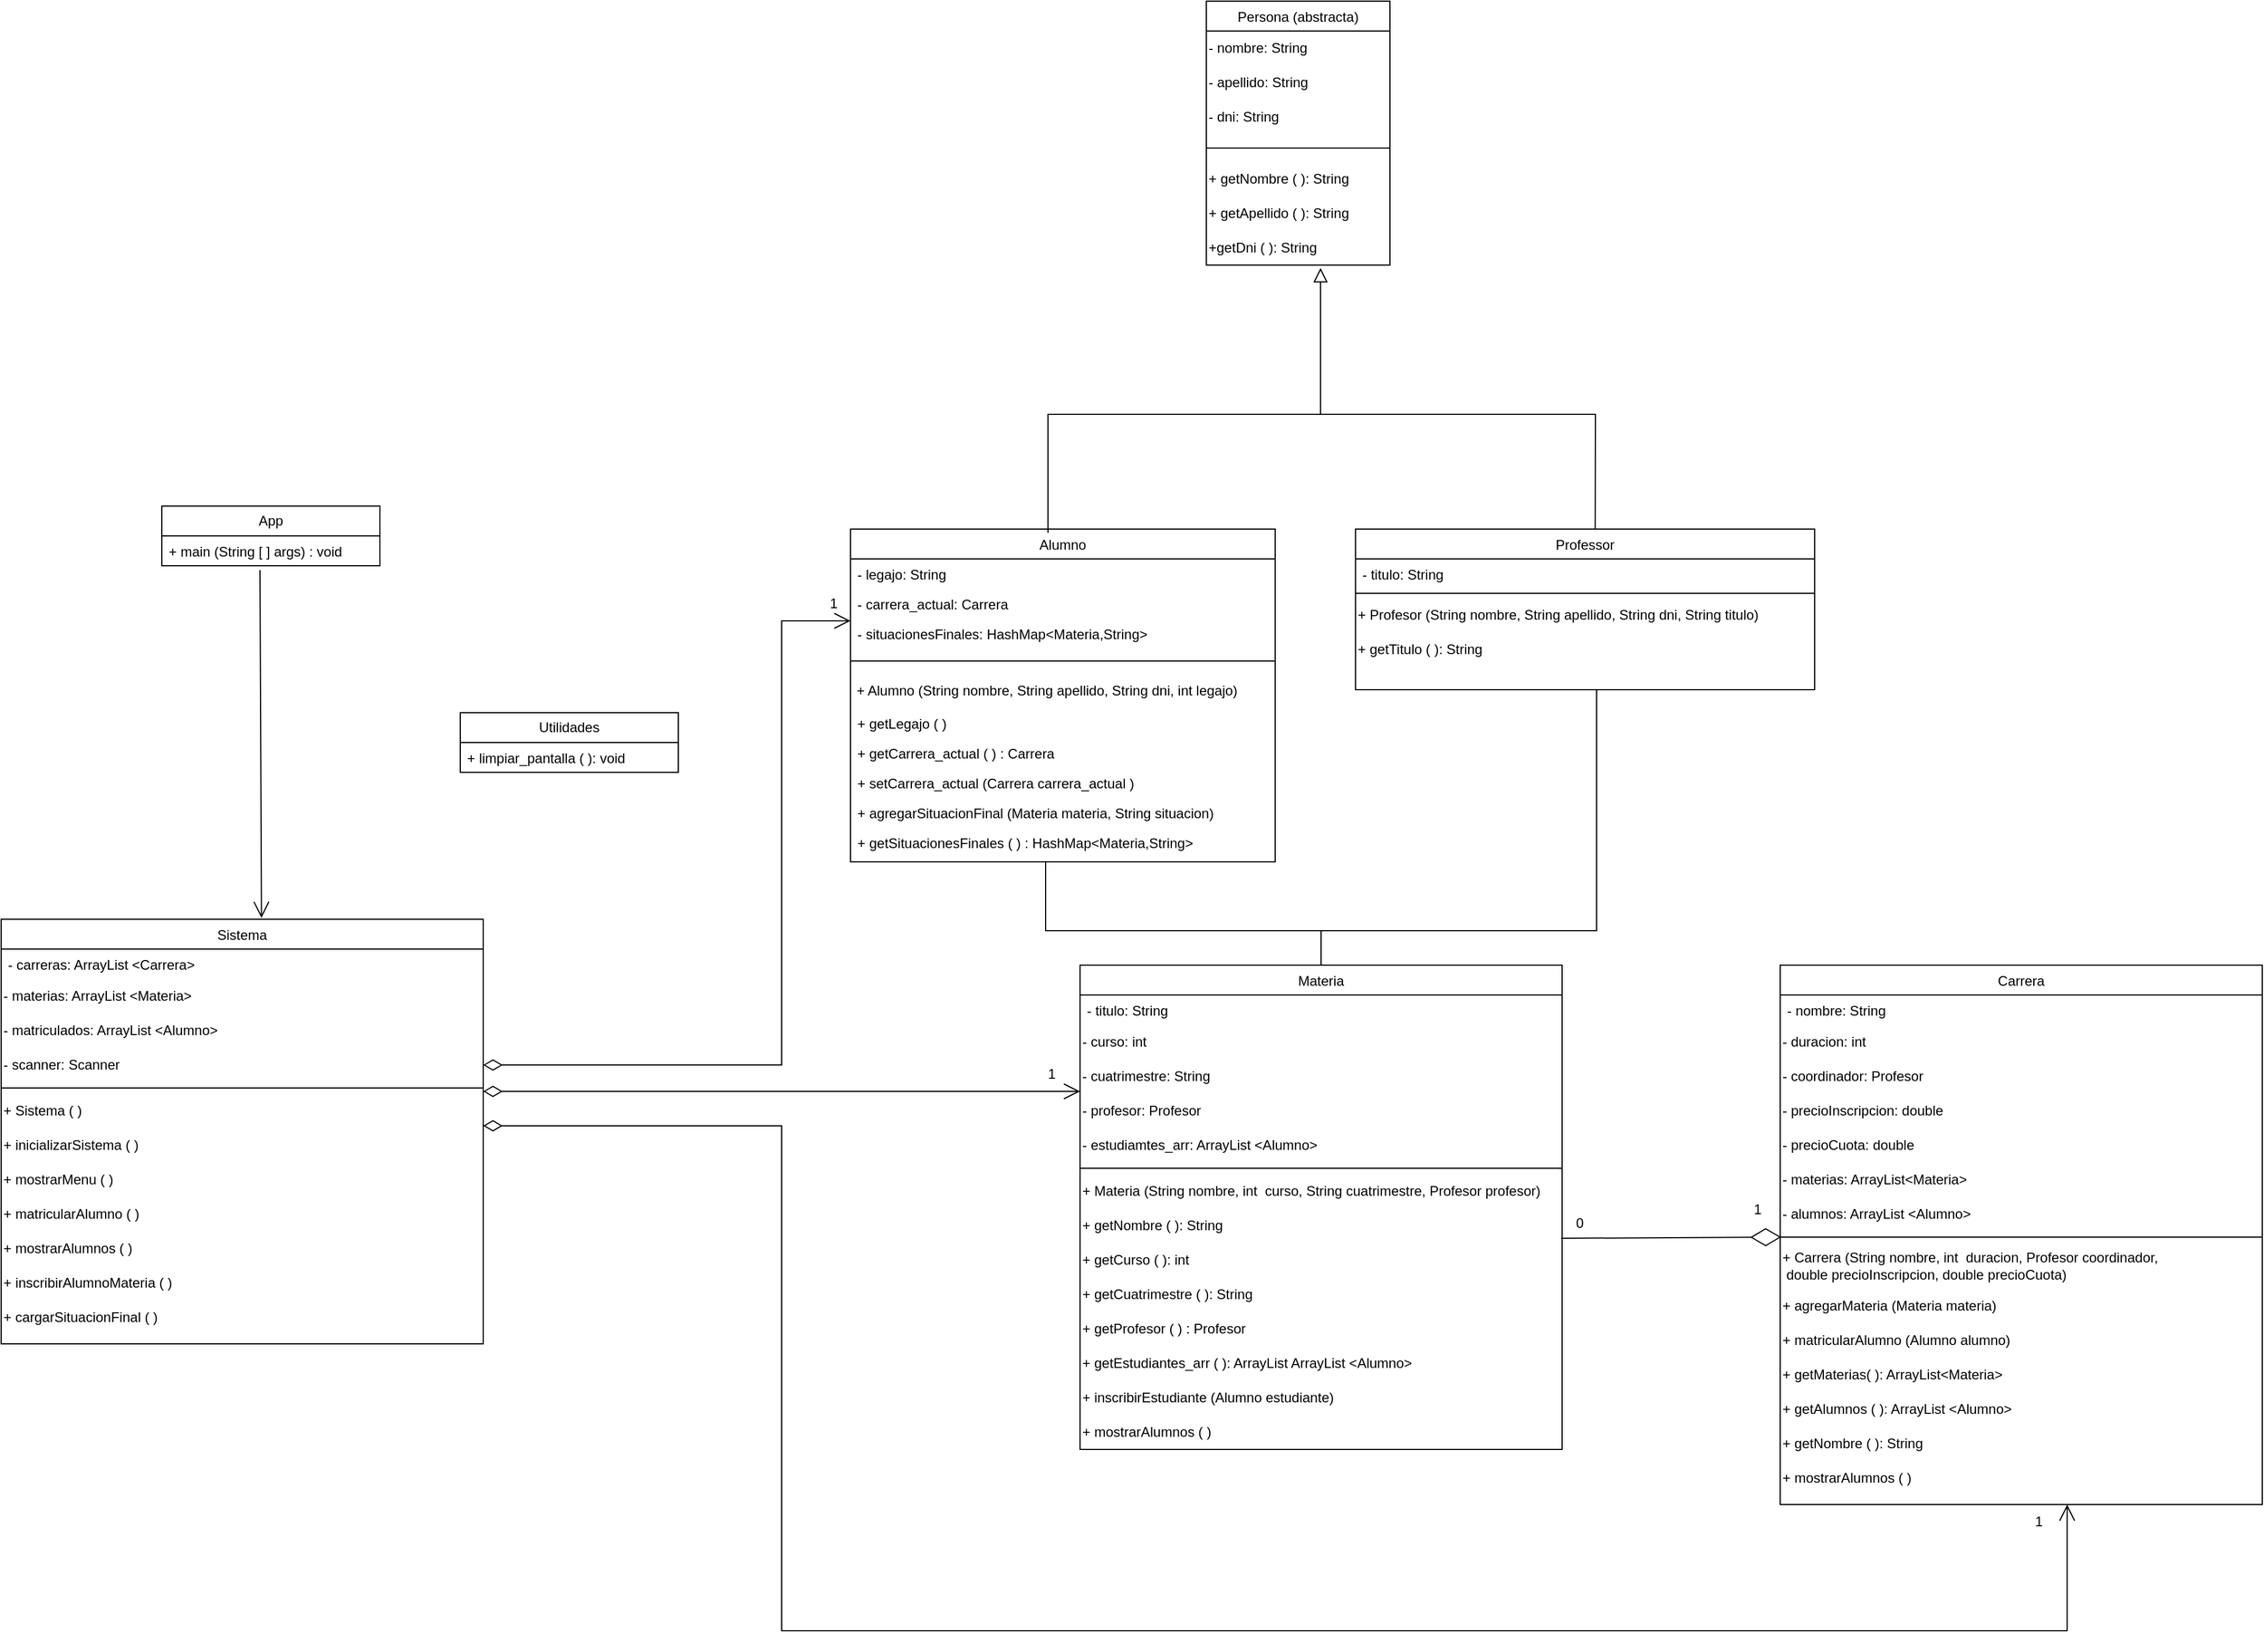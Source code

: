 <mxfile version="24.7.12">
  <diagram id="C5RBs43oDa-KdzZeNtuy" name="Page-1">
    <mxGraphModel dx="1466" dy="803" grid="0" gridSize="10" guides="0" tooltips="1" connect="0" arrows="0" fold="1" page="1" pageScale="1" pageWidth="2336" pageHeight="1654" math="0" shadow="0">
      <root>
        <mxCell id="WIyWlLk6GJQsqaUBKTNV-0" />
        <mxCell id="WIyWlLk6GJQsqaUBKTNV-1" parent="WIyWlLk6GJQsqaUBKTNV-0" />
        <mxCell id="zkfFHV4jXpPFQw0GAbJ--6" value="Alumno" style="swimlane;fontStyle=0;align=center;verticalAlign=top;childLayout=stackLayout;horizontal=1;startSize=26;horizontalStack=0;resizeParent=1;resizeLast=0;collapsible=1;marginBottom=0;rounded=0;shadow=0;strokeWidth=1;labelBackgroundColor=none;" parent="WIyWlLk6GJQsqaUBKTNV-1" vertex="1">
          <mxGeometry x="890" y="540" width="370" height="290" as="geometry">
            <mxRectangle x="130" y="380" width="160" height="26" as="alternateBounds" />
          </mxGeometry>
        </mxCell>
        <mxCell id="zkfFHV4jXpPFQw0GAbJ--7" value="- legajo: String" style="text;align=left;verticalAlign=top;spacingLeft=4;spacingRight=4;overflow=hidden;rotatable=0;points=[[0,0.5],[1,0.5]];portConstraint=eastwest;labelBackgroundColor=none;" parent="zkfFHV4jXpPFQw0GAbJ--6" vertex="1">
          <mxGeometry y="26" width="370" height="26" as="geometry" />
        </mxCell>
        <mxCell id="zkfFHV4jXpPFQw0GAbJ--8" value="- carrera_actual: Carrera" style="text;align=left;verticalAlign=top;spacingLeft=4;spacingRight=4;overflow=hidden;rotatable=0;points=[[0,0.5],[1,0.5]];portConstraint=eastwest;rounded=0;shadow=0;html=0;labelBackgroundColor=none;" parent="zkfFHV4jXpPFQw0GAbJ--6" vertex="1">
          <mxGeometry y="52" width="370" height="26" as="geometry" />
        </mxCell>
        <mxCell id="yNqNyzTO67QOBf4D17ot-0" value="- situacionesFinales: HashMap&lt;Materia,String&gt;&#xa;" style="text;align=left;verticalAlign=top;spacingLeft=4;spacingRight=4;overflow=hidden;rotatable=0;points=[[0,0.5],[1,0.5]];portConstraint=eastwest;rounded=0;shadow=0;html=0;labelBackgroundColor=none;" vertex="1" parent="zkfFHV4jXpPFQw0GAbJ--6">
          <mxGeometry y="78" width="370" height="26" as="geometry" />
        </mxCell>
        <mxCell id="zkfFHV4jXpPFQw0GAbJ--9" value="" style="line;html=1;strokeWidth=1;align=left;verticalAlign=middle;spacingTop=-1;spacingLeft=3;spacingRight=3;rotatable=0;labelPosition=right;points=[];portConstraint=eastwest;labelBackgroundColor=none;" parent="zkfFHV4jXpPFQw0GAbJ--6" vertex="1">
          <mxGeometry y="104" width="370" height="22" as="geometry" />
        </mxCell>
        <mxCell id="yNqNyzTO67QOBf4D17ot-19" value="&amp;nbsp;+ Alumno (String nombre, String apellido, String dni, int legajo)" style="text;html=1;align=left;verticalAlign=middle;resizable=0;points=[];autosize=1;strokeColor=none;fillColor=none;labelBackgroundColor=none;" vertex="1" parent="zkfFHV4jXpPFQw0GAbJ--6">
          <mxGeometry y="126" width="370" height="30" as="geometry" />
        </mxCell>
        <mxCell id="zkfFHV4jXpPFQw0GAbJ--11" value="+ getLegajo ( )" style="text;align=left;verticalAlign=top;spacingLeft=4;spacingRight=4;overflow=hidden;rotatable=0;points=[[0,0.5],[1,0.5]];portConstraint=eastwest;labelBackgroundColor=none;" parent="zkfFHV4jXpPFQw0GAbJ--6" vertex="1">
          <mxGeometry y="156" width="370" height="26" as="geometry" />
        </mxCell>
        <mxCell id="zkfFHV4jXpPFQw0GAbJ--10" value="+ getCarrera_actual ( ) : Carrera" style="text;align=left;verticalAlign=top;spacingLeft=4;spacingRight=4;overflow=hidden;rotatable=0;points=[[0,0.5],[1,0.5]];portConstraint=eastwest;fontStyle=0;labelBackgroundColor=none;" parent="zkfFHV4jXpPFQw0GAbJ--6" vertex="1">
          <mxGeometry y="182" width="370" height="26" as="geometry" />
        </mxCell>
        <mxCell id="yNqNyzTO67QOBf4D17ot-1" value="+ setCarrera_actual (Carrera carrera_actual )" style="text;align=left;verticalAlign=top;spacingLeft=4;spacingRight=4;overflow=hidden;rotatable=0;points=[[0,0.5],[1,0.5]];portConstraint=eastwest;fontStyle=0;labelBackgroundColor=none;" vertex="1" parent="zkfFHV4jXpPFQw0GAbJ--6">
          <mxGeometry y="208" width="370" height="26" as="geometry" />
        </mxCell>
        <mxCell id="yNqNyzTO67QOBf4D17ot-2" value="+ agregarSituacionFinal (Materia materia, String situacion)" style="text;align=left;verticalAlign=top;spacingLeft=4;spacingRight=4;overflow=hidden;rotatable=0;points=[[0,0.5],[1,0.5]];portConstraint=eastwest;fontStyle=0;labelBackgroundColor=none;" vertex="1" parent="zkfFHV4jXpPFQw0GAbJ--6">
          <mxGeometry y="234" width="370" height="26" as="geometry" />
        </mxCell>
        <mxCell id="yNqNyzTO67QOBf4D17ot-3" value="+ getSituacionesFinales ( ) : HashMap&lt;Materia,String&gt;&#xa;" style="text;align=left;verticalAlign=top;spacingLeft=4;spacingRight=4;overflow=hidden;rotatable=0;points=[[0,0.5],[1,0.5]];portConstraint=eastwest;fontStyle=0;labelBackgroundColor=none;" vertex="1" parent="zkfFHV4jXpPFQw0GAbJ--6">
          <mxGeometry y="260" width="370" height="26" as="geometry" />
        </mxCell>
        <mxCell id="zkfFHV4jXpPFQw0GAbJ--12" value="" style="endArrow=block;endSize=10;endFill=0;shadow=0;strokeWidth=1;rounded=0;curved=0;edgeStyle=elbowEdgeStyle;elbow=vertical;entryX=0.622;entryY=1.083;entryDx=0;entryDy=0;entryPerimeter=0;exitX=0.465;exitY=0.011;exitDx=0;exitDy=0;exitPerimeter=0;labelBackgroundColor=none;fontColor=default;" parent="WIyWlLk6GJQsqaUBKTNV-1" source="zkfFHV4jXpPFQw0GAbJ--6" target="yNqNyzTO67QOBf4D17ot-18" edge="1">
          <mxGeometry width="160" relative="1" as="geometry">
            <mxPoint x="930" y="233" as="sourcePoint" />
            <mxPoint x="1030" y="290" as="targetPoint" />
            <Array as="points">
              <mxPoint x="1030" y="440" />
            </Array>
          </mxGeometry>
        </mxCell>
        <mxCell id="zkfFHV4jXpPFQw0GAbJ--13" value="Professor" style="swimlane;fontStyle=0;align=center;verticalAlign=top;childLayout=stackLayout;horizontal=1;startSize=26;horizontalStack=0;resizeParent=1;resizeLast=0;collapsible=1;marginBottom=0;rounded=0;shadow=0;strokeWidth=1;labelBackgroundColor=none;" parent="WIyWlLk6GJQsqaUBKTNV-1" vertex="1">
          <mxGeometry x="1330" y="540" width="400" height="140" as="geometry">
            <mxRectangle x="340" y="380" width="170" height="26" as="alternateBounds" />
          </mxGeometry>
        </mxCell>
        <mxCell id="zkfFHV4jXpPFQw0GAbJ--14" value="- titulo: String" style="text;align=left;verticalAlign=top;spacingLeft=4;spacingRight=4;overflow=hidden;rotatable=0;points=[[0,0.5],[1,0.5]];portConstraint=eastwest;labelBackgroundColor=none;" parent="zkfFHV4jXpPFQw0GAbJ--13" vertex="1">
          <mxGeometry y="26" width="400" height="26" as="geometry" />
        </mxCell>
        <mxCell id="zkfFHV4jXpPFQw0GAbJ--15" value="" style="line;html=1;strokeWidth=1;align=left;verticalAlign=middle;spacingTop=-1;spacingLeft=3;spacingRight=3;rotatable=0;labelPosition=right;points=[];portConstraint=eastwest;labelBackgroundColor=none;" parent="zkfFHV4jXpPFQw0GAbJ--13" vertex="1">
          <mxGeometry y="52" width="400" height="8" as="geometry" />
        </mxCell>
        <mxCell id="yNqNyzTO67QOBf4D17ot-20" value="+ Profesor (String nombre, String apellido, String dni, String titulo)" style="text;html=1;align=left;verticalAlign=middle;resizable=0;points=[];autosize=1;strokeColor=none;fillColor=none;labelBackgroundColor=none;" vertex="1" parent="zkfFHV4jXpPFQw0GAbJ--13">
          <mxGeometry y="60" width="400" height="30" as="geometry" />
        </mxCell>
        <mxCell id="yNqNyzTO67QOBf4D17ot-21" value="+ getTitulo ( ): String" style="text;html=1;align=left;verticalAlign=middle;resizable=0;points=[];autosize=1;strokeColor=none;fillColor=none;labelBackgroundColor=none;" vertex="1" parent="zkfFHV4jXpPFQw0GAbJ--13">
          <mxGeometry y="90" width="400" height="30" as="geometry" />
        </mxCell>
        <mxCell id="yNqNyzTO67QOBf4D17ot-4" value="" style="endArrow=none;html=1;rounded=0;entryX=0.522;entryY=0;entryDx=0;entryDy=0;entryPerimeter=0;labelBackgroundColor=none;fontColor=default;" edge="1" parent="WIyWlLk6GJQsqaUBKTNV-1" target="zkfFHV4jXpPFQw0GAbJ--13">
          <mxGeometry width="50" height="50" relative="1" as="geometry">
            <mxPoint x="1300" y="440" as="sourcePoint" />
            <mxPoint x="1390" y="690" as="targetPoint" />
            <Array as="points">
              <mxPoint x="1539" y="440" />
            </Array>
          </mxGeometry>
        </mxCell>
        <mxCell id="yNqNyzTO67QOBf4D17ot-10" value="Persona (abstracta)" style="swimlane;fontStyle=0;align=center;verticalAlign=top;childLayout=stackLayout;horizontal=1;startSize=26;horizontalStack=0;resizeParent=1;resizeLast=0;collapsible=1;marginBottom=0;rounded=0;shadow=0;strokeWidth=1;labelBackgroundColor=none;" vertex="1" parent="WIyWlLk6GJQsqaUBKTNV-1">
          <mxGeometry x="1200" y="80" width="160" height="230" as="geometry">
            <mxRectangle x="340" y="380" width="170" height="26" as="alternateBounds" />
          </mxGeometry>
        </mxCell>
        <mxCell id="yNqNyzTO67QOBf4D17ot-13" value="- nombre:&amp;nbsp;&lt;span style=&quot;&quot;&gt;String&amp;nbsp;&lt;/span&gt;" style="text;html=1;align=left;verticalAlign=middle;resizable=0;points=[];autosize=1;strokeColor=none;fillColor=none;labelBackgroundColor=none;" vertex="1" parent="yNqNyzTO67QOBf4D17ot-10">
          <mxGeometry y="26" width="160" height="30" as="geometry" />
        </mxCell>
        <mxCell id="yNqNyzTO67QOBf4D17ot-14" value="- apellido:&amp;nbsp;String" style="text;html=1;align=left;verticalAlign=middle;resizable=0;points=[];autosize=1;strokeColor=none;fillColor=none;labelBackgroundColor=none;" vertex="1" parent="yNqNyzTO67QOBf4D17ot-10">
          <mxGeometry y="56" width="160" height="30" as="geometry" />
        </mxCell>
        <mxCell id="yNqNyzTO67QOBf4D17ot-15" value="- dni:&amp;nbsp;String" style="text;html=1;align=left;verticalAlign=middle;resizable=0;points=[];autosize=1;strokeColor=none;fillColor=none;labelBackgroundColor=none;" vertex="1" parent="yNqNyzTO67QOBf4D17ot-10">
          <mxGeometry y="86" width="160" height="30" as="geometry" />
        </mxCell>
        <mxCell id="yNqNyzTO67QOBf4D17ot-12" value="" style="line;html=1;strokeWidth=1;align=left;verticalAlign=middle;spacingTop=-1;spacingLeft=3;spacingRight=3;rotatable=0;labelPosition=right;points=[];portConstraint=eastwest;labelBackgroundColor=none;" vertex="1" parent="yNqNyzTO67QOBf4D17ot-10">
          <mxGeometry y="116" width="160" height="24" as="geometry" />
        </mxCell>
        <mxCell id="yNqNyzTO67QOBf4D17ot-16" value="+ getNombre ( ): String" style="text;html=1;align=left;verticalAlign=middle;resizable=0;points=[];autosize=1;strokeColor=none;fillColor=none;labelBackgroundColor=none;" vertex="1" parent="yNqNyzTO67QOBf4D17ot-10">
          <mxGeometry y="140" width="160" height="30" as="geometry" />
        </mxCell>
        <mxCell id="yNqNyzTO67QOBf4D17ot-17" value="+ getApellido ( ): String" style="text;html=1;align=left;verticalAlign=middle;resizable=0;points=[];autosize=1;strokeColor=none;fillColor=none;labelBackgroundColor=none;" vertex="1" parent="yNqNyzTO67QOBf4D17ot-10">
          <mxGeometry y="170" width="160" height="30" as="geometry" />
        </mxCell>
        <mxCell id="yNqNyzTO67QOBf4D17ot-18" value="+getDni ( ): String" style="text;html=1;align=left;verticalAlign=middle;resizable=0;points=[];autosize=1;strokeColor=none;fillColor=none;labelBackgroundColor=none;" vertex="1" parent="yNqNyzTO67QOBf4D17ot-10">
          <mxGeometry y="200" width="160" height="30" as="geometry" />
        </mxCell>
        <mxCell id="yNqNyzTO67QOBf4D17ot-24" value="Materia" style="swimlane;fontStyle=0;align=center;verticalAlign=top;childLayout=stackLayout;horizontal=1;startSize=26;horizontalStack=0;resizeParent=1;resizeLast=0;collapsible=1;marginBottom=0;rounded=0;shadow=0;strokeWidth=1;labelBackgroundColor=none;" vertex="1" parent="WIyWlLk6GJQsqaUBKTNV-1">
          <mxGeometry x="1090" y="920" width="420" height="422" as="geometry">
            <mxRectangle x="340" y="380" width="170" height="26" as="alternateBounds" />
          </mxGeometry>
        </mxCell>
        <mxCell id="yNqNyzTO67QOBf4D17ot-25" value="- titulo: String" style="text;align=left;verticalAlign=top;spacingLeft=4;spacingRight=4;overflow=hidden;rotatable=0;points=[[0,0.5],[1,0.5]];portConstraint=eastwest;labelBackgroundColor=none;" vertex="1" parent="yNqNyzTO67QOBf4D17ot-24">
          <mxGeometry y="26" width="420" height="26" as="geometry" />
        </mxCell>
        <mxCell id="yNqNyzTO67QOBf4D17ot-29" value="- curso: int" style="text;html=1;align=left;verticalAlign=middle;resizable=0;points=[];autosize=1;strokeColor=none;fillColor=none;labelBackgroundColor=none;" vertex="1" parent="yNqNyzTO67QOBf4D17ot-24">
          <mxGeometry y="52" width="420" height="30" as="geometry" />
        </mxCell>
        <mxCell id="yNqNyzTO67QOBf4D17ot-30" value="- cuatrimestre: String" style="text;html=1;align=left;verticalAlign=middle;resizable=0;points=[];autosize=1;strokeColor=none;fillColor=none;labelBackgroundColor=none;" vertex="1" parent="yNqNyzTO67QOBf4D17ot-24">
          <mxGeometry y="82" width="420" height="30" as="geometry" />
        </mxCell>
        <mxCell id="yNqNyzTO67QOBf4D17ot-31" value="- profesor: Profesor" style="text;html=1;align=left;verticalAlign=middle;resizable=0;points=[];autosize=1;strokeColor=none;fillColor=none;labelBackgroundColor=none;" vertex="1" parent="yNqNyzTO67QOBf4D17ot-24">
          <mxGeometry y="112" width="420" height="30" as="geometry" />
        </mxCell>
        <mxCell id="yNqNyzTO67QOBf4D17ot-32" value="- estudiamtes_arr: ArrayList &amp;lt;Alumno&amp;gt;" style="text;html=1;align=left;verticalAlign=middle;resizable=0;points=[];autosize=1;strokeColor=none;fillColor=none;labelBackgroundColor=none;" vertex="1" parent="yNqNyzTO67QOBf4D17ot-24">
          <mxGeometry y="142" width="420" height="30" as="geometry" />
        </mxCell>
        <mxCell id="yNqNyzTO67QOBf4D17ot-26" value="" style="line;html=1;strokeWidth=1;align=left;verticalAlign=middle;spacingTop=-1;spacingLeft=3;spacingRight=3;rotatable=0;labelPosition=right;points=[];portConstraint=eastwest;labelBackgroundColor=none;" vertex="1" parent="yNqNyzTO67QOBf4D17ot-24">
          <mxGeometry y="172" width="420" height="10" as="geometry" />
        </mxCell>
        <mxCell id="yNqNyzTO67QOBf4D17ot-27" value="+ Materia (String nombre, int&amp;nbsp; curso, String cuatrimestre, Profesor profesor)" style="text;html=1;align=left;verticalAlign=middle;resizable=0;points=[];autosize=1;strokeColor=none;fillColor=none;labelBackgroundColor=none;" vertex="1" parent="yNqNyzTO67QOBf4D17ot-24">
          <mxGeometry y="182" width="420" height="30" as="geometry" />
        </mxCell>
        <mxCell id="yNqNyzTO67QOBf4D17ot-28" value="+ getNombre ( ): String" style="text;html=1;align=left;verticalAlign=middle;resizable=0;points=[];autosize=1;strokeColor=none;fillColor=none;labelBackgroundColor=none;" vertex="1" parent="yNqNyzTO67QOBf4D17ot-24">
          <mxGeometry y="212" width="420" height="30" as="geometry" />
        </mxCell>
        <mxCell id="yNqNyzTO67QOBf4D17ot-33" value="+ getCurso ( ): int" style="text;html=1;align=left;verticalAlign=middle;resizable=0;points=[];autosize=1;strokeColor=none;fillColor=none;labelBackgroundColor=none;" vertex="1" parent="yNqNyzTO67QOBf4D17ot-24">
          <mxGeometry y="242" width="420" height="30" as="geometry" />
        </mxCell>
        <mxCell id="yNqNyzTO67QOBf4D17ot-34" value="+ getCuatrimestre ( ): String" style="text;html=1;align=left;verticalAlign=middle;resizable=0;points=[];autosize=1;strokeColor=none;fillColor=none;labelBackgroundColor=none;" vertex="1" parent="yNqNyzTO67QOBf4D17ot-24">
          <mxGeometry y="272" width="420" height="30" as="geometry" />
        </mxCell>
        <mxCell id="yNqNyzTO67QOBf4D17ot-35" value="+ getProfesor ( ) : Profesor" style="text;html=1;align=left;verticalAlign=middle;resizable=0;points=[];autosize=1;strokeColor=none;fillColor=none;labelBackgroundColor=none;" vertex="1" parent="yNqNyzTO67QOBf4D17ot-24">
          <mxGeometry y="302" width="420" height="30" as="geometry" />
        </mxCell>
        <mxCell id="yNqNyzTO67QOBf4D17ot-36" value="+ getEstudiantes_arr ( ): ArrayList ArrayList &amp;lt;Alumno&amp;gt;" style="text;html=1;align=left;verticalAlign=middle;resizable=0;points=[];autosize=1;strokeColor=none;fillColor=none;labelBackgroundColor=none;" vertex="1" parent="yNqNyzTO67QOBf4D17ot-24">
          <mxGeometry y="332" width="420" height="30" as="geometry" />
        </mxCell>
        <mxCell id="yNqNyzTO67QOBf4D17ot-37" value="+ inscribirEstudiante (Alumno estudiante)&amp;nbsp;" style="text;html=1;align=left;verticalAlign=middle;resizable=0;points=[];autosize=1;strokeColor=none;fillColor=none;labelBackgroundColor=none;" vertex="1" parent="yNqNyzTO67QOBf4D17ot-24">
          <mxGeometry y="362" width="420" height="30" as="geometry" />
        </mxCell>
        <mxCell id="yNqNyzTO67QOBf4D17ot-38" value="+ mostrarAlumnos ( )" style="text;html=1;align=left;verticalAlign=middle;resizable=0;points=[];autosize=1;strokeColor=none;fillColor=none;labelBackgroundColor=none;" vertex="1" parent="yNqNyzTO67QOBf4D17ot-24">
          <mxGeometry y="392" width="420" height="30" as="geometry" />
        </mxCell>
        <mxCell id="yNqNyzTO67QOBf4D17ot-40" value="" style="endArrow=none;html=1;rounded=0;entryX=0.5;entryY=0;entryDx=0;entryDy=0;labelBackgroundColor=none;fontColor=default;" edge="1" parent="WIyWlLk6GJQsqaUBKTNV-1" target="yNqNyzTO67QOBf4D17ot-24">
          <mxGeometry width="50" height="50" relative="1" as="geometry">
            <mxPoint x="1060" y="830" as="sourcePoint" />
            <mxPoint x="1319" y="990" as="targetPoint" />
            <Array as="points">
              <mxPoint x="1060" y="890" />
              <mxPoint x="1300" y="890" />
            </Array>
          </mxGeometry>
        </mxCell>
        <mxCell id="yNqNyzTO67QOBf4D17ot-41" value="" style="endArrow=none;html=1;rounded=0;labelBackgroundColor=none;fontColor=default;" edge="1" parent="WIyWlLk6GJQsqaUBKTNV-1">
          <mxGeometry width="50" height="50" relative="1" as="geometry">
            <mxPoint x="1540" y="680" as="sourcePoint" />
            <mxPoint x="1300" y="890" as="targetPoint" />
            <Array as="points">
              <mxPoint x="1540" y="890" />
            </Array>
          </mxGeometry>
        </mxCell>
        <mxCell id="yNqNyzTO67QOBf4D17ot-43" value="Carrera" style="swimlane;fontStyle=0;align=center;verticalAlign=top;childLayout=stackLayout;horizontal=1;startSize=26;horizontalStack=0;resizeParent=1;resizeLast=0;collapsible=1;marginBottom=0;rounded=0;shadow=0;strokeWidth=1;labelBackgroundColor=none;" vertex="1" parent="WIyWlLk6GJQsqaUBKTNV-1">
          <mxGeometry x="1700" y="920" width="420" height="470" as="geometry">
            <mxRectangle x="340" y="380" width="170" height="26" as="alternateBounds" />
          </mxGeometry>
        </mxCell>
        <mxCell id="yNqNyzTO67QOBf4D17ot-44" value="- nombre: String" style="text;align=left;verticalAlign=top;spacingLeft=4;spacingRight=4;overflow=hidden;rotatable=0;points=[[0,0.5],[1,0.5]];portConstraint=eastwest;labelBackgroundColor=none;" vertex="1" parent="yNqNyzTO67QOBf4D17ot-43">
          <mxGeometry y="26" width="420" height="26" as="geometry" />
        </mxCell>
        <mxCell id="yNqNyzTO67QOBf4D17ot-45" value="- duracion: int" style="text;html=1;align=left;verticalAlign=middle;resizable=0;points=[];autosize=1;strokeColor=none;fillColor=none;labelBackgroundColor=none;" vertex="1" parent="yNqNyzTO67QOBf4D17ot-43">
          <mxGeometry y="52" width="420" height="30" as="geometry" />
        </mxCell>
        <mxCell id="yNqNyzTO67QOBf4D17ot-46" value="- coordinador: Profesor" style="text;html=1;align=left;verticalAlign=middle;resizable=0;points=[];autosize=1;strokeColor=none;fillColor=none;labelBackgroundColor=none;" vertex="1" parent="yNqNyzTO67QOBf4D17ot-43">
          <mxGeometry y="82" width="420" height="30" as="geometry" />
        </mxCell>
        <mxCell id="yNqNyzTO67QOBf4D17ot-47" value="- precioInscripcion: double" style="text;html=1;align=left;verticalAlign=middle;resizable=0;points=[];autosize=1;strokeColor=none;fillColor=none;labelBackgroundColor=none;" vertex="1" parent="yNqNyzTO67QOBf4D17ot-43">
          <mxGeometry y="112" width="420" height="30" as="geometry" />
        </mxCell>
        <mxCell id="yNqNyzTO67QOBf4D17ot-48" value="- precioCuota: double" style="text;html=1;align=left;verticalAlign=middle;resizable=0;points=[];autosize=1;strokeColor=none;fillColor=none;labelBackgroundColor=none;" vertex="1" parent="yNqNyzTO67QOBf4D17ot-43">
          <mxGeometry y="142" width="420" height="30" as="geometry" />
        </mxCell>
        <mxCell id="yNqNyzTO67QOBf4D17ot-59" value="- materias: ArrayList&amp;lt;Materia&amp;gt;" style="text;html=1;align=left;verticalAlign=middle;resizable=0;points=[];autosize=1;strokeColor=none;fillColor=none;labelBackgroundColor=none;" vertex="1" parent="yNqNyzTO67QOBf4D17ot-43">
          <mxGeometry y="172" width="420" height="30" as="geometry" />
        </mxCell>
        <mxCell id="yNqNyzTO67QOBf4D17ot-60" value="- alumnos: ArrayList &amp;lt;Alumno&amp;gt;" style="text;html=1;align=left;verticalAlign=middle;resizable=0;points=[];autosize=1;strokeColor=none;fillColor=none;labelBackgroundColor=none;" vertex="1" parent="yNqNyzTO67QOBf4D17ot-43">
          <mxGeometry y="202" width="420" height="30" as="geometry" />
        </mxCell>
        <mxCell id="yNqNyzTO67QOBf4D17ot-49" value="" style="line;html=1;strokeWidth=1;align=left;verticalAlign=middle;spacingTop=-1;spacingLeft=3;spacingRight=3;rotatable=0;labelPosition=right;points=[];portConstraint=eastwest;labelBackgroundColor=none;" vertex="1" parent="yNqNyzTO67QOBf4D17ot-43">
          <mxGeometry y="232" width="420" height="10" as="geometry" />
        </mxCell>
        <mxCell id="yNqNyzTO67QOBf4D17ot-50" value="+ Carrera (String nombre, int&amp;nbsp; duracion, Profesor coordinador,&lt;div&gt;&amp;nbsp;double precioInscripcion, double precioCuota)&lt;/div&gt;" style="text;html=1;align=left;verticalAlign=middle;resizable=0;points=[];autosize=1;strokeColor=none;fillColor=none;labelBackgroundColor=none;" vertex="1" parent="yNqNyzTO67QOBf4D17ot-43">
          <mxGeometry y="242" width="420" height="40" as="geometry" />
        </mxCell>
        <mxCell id="yNqNyzTO67QOBf4D17ot-51" value="+ agregarMateria (Materia materia)" style="text;html=1;align=left;verticalAlign=middle;resizable=0;points=[];autosize=1;strokeColor=none;fillColor=none;labelBackgroundColor=none;" vertex="1" parent="yNqNyzTO67QOBf4D17ot-43">
          <mxGeometry y="282" width="420" height="30" as="geometry" />
        </mxCell>
        <mxCell id="yNqNyzTO67QOBf4D17ot-52" value="+ matricularAlumno (Alumno alumno)" style="text;html=1;align=left;verticalAlign=middle;resizable=0;points=[];autosize=1;strokeColor=none;fillColor=none;labelBackgroundColor=none;" vertex="1" parent="yNqNyzTO67QOBf4D17ot-43">
          <mxGeometry y="312" width="420" height="30" as="geometry" />
        </mxCell>
        <mxCell id="yNqNyzTO67QOBf4D17ot-53" value="+ getMaterias( ): ArrayList&amp;lt;Materia&amp;gt;" style="text;html=1;align=left;verticalAlign=middle;resizable=0;points=[];autosize=1;strokeColor=none;fillColor=none;labelBackgroundColor=none;" vertex="1" parent="yNqNyzTO67QOBf4D17ot-43">
          <mxGeometry y="342" width="420" height="30" as="geometry" />
        </mxCell>
        <mxCell id="yNqNyzTO67QOBf4D17ot-54" value="+ getAlumnos ( ): ArrayList &amp;lt;Alumno&amp;gt;" style="text;html=1;align=left;verticalAlign=middle;resizable=0;points=[];autosize=1;strokeColor=none;fillColor=none;labelBackgroundColor=none;" vertex="1" parent="yNqNyzTO67QOBf4D17ot-43">
          <mxGeometry y="372" width="420" height="30" as="geometry" />
        </mxCell>
        <mxCell id="yNqNyzTO67QOBf4D17ot-55" value="+ getNombre ( ): String" style="text;html=1;align=left;verticalAlign=middle;resizable=0;points=[];autosize=1;strokeColor=none;fillColor=none;labelBackgroundColor=none;" vertex="1" parent="yNqNyzTO67QOBf4D17ot-43">
          <mxGeometry y="402" width="420" height="30" as="geometry" />
        </mxCell>
        <mxCell id="yNqNyzTO67QOBf4D17ot-56" value="+ mostrarAlumnos ( )" style="text;html=1;align=left;verticalAlign=middle;resizable=0;points=[];autosize=1;strokeColor=none;fillColor=none;labelBackgroundColor=none;" vertex="1" parent="yNqNyzTO67QOBf4D17ot-43">
          <mxGeometry y="432" width="420" height="30" as="geometry" />
        </mxCell>
        <mxCell id="yNqNyzTO67QOBf4D17ot-58" value="" style="endArrow=diamondThin;endFill=0;endSize=24;html=1;rounded=0;entryX=0.002;entryY=0.5;entryDx=0;entryDy=0;entryPerimeter=0;exitX=0.998;exitY=0.867;exitDx=0;exitDy=0;exitPerimeter=0;labelBackgroundColor=none;fontColor=default;" edge="1" parent="WIyWlLk6GJQsqaUBKTNV-1" source="yNqNyzTO67QOBf4D17ot-28" target="yNqNyzTO67QOBf4D17ot-49">
          <mxGeometry width="160" relative="1" as="geometry">
            <mxPoint x="1510" y="1160" as="sourcePoint" />
            <mxPoint x="1720" y="1120" as="targetPoint" />
          </mxGeometry>
        </mxCell>
        <mxCell id="yNqNyzTO67QOBf4D17ot-61" value="Sistema" style="swimlane;fontStyle=0;align=center;verticalAlign=top;childLayout=stackLayout;horizontal=1;startSize=26;horizontalStack=0;resizeParent=1;resizeLast=0;collapsible=1;marginBottom=0;rounded=0;shadow=0;strokeWidth=1;labelBackgroundColor=none;" vertex="1" parent="WIyWlLk6GJQsqaUBKTNV-1">
          <mxGeometry x="150" y="880" width="420" height="370" as="geometry">
            <mxRectangle x="340" y="380" width="170" height="26" as="alternateBounds" />
          </mxGeometry>
        </mxCell>
        <mxCell id="yNqNyzTO67QOBf4D17ot-62" value="- carreras: ArrayList &lt;Carrera&gt;" style="text;align=left;verticalAlign=top;spacingLeft=4;spacingRight=4;overflow=hidden;rotatable=0;points=[[0,0.5],[1,0.5]];portConstraint=eastwest;labelBackgroundColor=none;" vertex="1" parent="yNqNyzTO67QOBf4D17ot-61">
          <mxGeometry y="26" width="420" height="26" as="geometry" />
        </mxCell>
        <mxCell id="yNqNyzTO67QOBf4D17ot-63" value="- materias: ArrayList &amp;lt;Materia&amp;gt;" style="text;html=1;align=left;verticalAlign=middle;resizable=0;points=[];autosize=1;strokeColor=none;fillColor=none;labelBackgroundColor=none;" vertex="1" parent="yNqNyzTO67QOBf4D17ot-61">
          <mxGeometry y="52" width="420" height="30" as="geometry" />
        </mxCell>
        <mxCell id="yNqNyzTO67QOBf4D17ot-64" value="- matriculados: ArrayList &amp;lt;Alumno&amp;gt;" style="text;html=1;align=left;verticalAlign=middle;resizable=0;points=[];autosize=1;strokeColor=none;fillColor=none;labelBackgroundColor=none;" vertex="1" parent="yNqNyzTO67QOBf4D17ot-61">
          <mxGeometry y="82" width="420" height="30" as="geometry" />
        </mxCell>
        <mxCell id="yNqNyzTO67QOBf4D17ot-65" value="- scanner: Scanner" style="text;html=1;align=left;verticalAlign=middle;resizable=0;points=[];autosize=1;strokeColor=none;fillColor=none;labelBackgroundColor=none;" vertex="1" parent="yNqNyzTO67QOBf4D17ot-61">
          <mxGeometry y="112" width="420" height="30" as="geometry" />
        </mxCell>
        <mxCell id="yNqNyzTO67QOBf4D17ot-67" value="" style="line;html=1;strokeWidth=1;align=left;verticalAlign=middle;spacingTop=-1;spacingLeft=3;spacingRight=3;rotatable=0;labelPosition=right;points=[];portConstraint=eastwest;labelBackgroundColor=none;" vertex="1" parent="yNqNyzTO67QOBf4D17ot-61">
          <mxGeometry y="142" width="420" height="10" as="geometry" />
        </mxCell>
        <mxCell id="yNqNyzTO67QOBf4D17ot-68" value="+ Sistema ( )&amp;nbsp;" style="text;html=1;align=left;verticalAlign=middle;resizable=0;points=[];autosize=1;strokeColor=none;fillColor=none;labelBackgroundColor=none;" vertex="1" parent="yNqNyzTO67QOBf4D17ot-61">
          <mxGeometry y="152" width="420" height="30" as="geometry" />
        </mxCell>
        <mxCell id="yNqNyzTO67QOBf4D17ot-69" value="+ inicializarSistema ( )" style="text;html=1;align=left;verticalAlign=middle;resizable=0;points=[];autosize=1;strokeColor=none;fillColor=none;labelBackgroundColor=none;" vertex="1" parent="yNqNyzTO67QOBf4D17ot-61">
          <mxGeometry y="182" width="420" height="30" as="geometry" />
        </mxCell>
        <mxCell id="yNqNyzTO67QOBf4D17ot-70" value="+ mostrarMenu ( )" style="text;html=1;align=left;verticalAlign=middle;resizable=0;points=[];autosize=1;strokeColor=none;fillColor=none;labelBackgroundColor=none;" vertex="1" parent="yNqNyzTO67QOBf4D17ot-61">
          <mxGeometry y="212" width="420" height="30" as="geometry" />
        </mxCell>
        <mxCell id="yNqNyzTO67QOBf4D17ot-71" value="+ matricularAlumno ( )" style="text;html=1;align=left;verticalAlign=middle;resizable=0;points=[];autosize=1;strokeColor=none;fillColor=none;labelBackgroundColor=none;" vertex="1" parent="yNqNyzTO67QOBf4D17ot-61">
          <mxGeometry y="242" width="420" height="30" as="geometry" />
        </mxCell>
        <mxCell id="yNqNyzTO67QOBf4D17ot-72" value="+ mostrarAlumnos ( )" style="text;html=1;align=left;verticalAlign=middle;resizable=0;points=[];autosize=1;strokeColor=none;fillColor=none;labelBackgroundColor=none;" vertex="1" parent="yNqNyzTO67QOBf4D17ot-61">
          <mxGeometry y="272" width="420" height="30" as="geometry" />
        </mxCell>
        <mxCell id="yNqNyzTO67QOBf4D17ot-73" value="+ inscribirAlumnoMateria ( )" style="text;html=1;align=left;verticalAlign=middle;resizable=0;points=[];autosize=1;strokeColor=none;fillColor=none;labelBackgroundColor=none;" vertex="1" parent="yNqNyzTO67QOBf4D17ot-61">
          <mxGeometry y="302" width="420" height="30" as="geometry" />
        </mxCell>
        <mxCell id="yNqNyzTO67QOBf4D17ot-74" value="+ cargarSituacionFinal ( )" style="text;html=1;align=left;verticalAlign=middle;resizable=0;points=[];autosize=1;strokeColor=none;fillColor=none;labelBackgroundColor=none;" vertex="1" parent="yNqNyzTO67QOBf4D17ot-61">
          <mxGeometry y="332" width="420" height="30" as="geometry" />
        </mxCell>
        <mxCell id="yNqNyzTO67QOBf4D17ot-86" value="" style="endArrow=open;html=1;endSize=12;startArrow=diamondThin;startSize=14;startFill=0;edgeStyle=orthogonalEdgeStyle;align=left;verticalAlign=bottom;rounded=0;labelBackgroundColor=none;fontColor=default;" edge="1" parent="WIyWlLk6GJQsqaUBKTNV-1">
          <mxGeometry x="-1" y="3" relative="1" as="geometry">
            <mxPoint x="570" y="1030" as="sourcePoint" />
            <mxPoint x="1090" y="1030" as="targetPoint" />
            <Array as="points">
              <mxPoint x="1090" y="1030" />
            </Array>
          </mxGeometry>
        </mxCell>
        <mxCell id="yNqNyzTO67QOBf4D17ot-89" value="" style="endArrow=open;html=1;endSize=12;startArrow=diamondThin;startSize=14;startFill=0;edgeStyle=orthogonalEdgeStyle;align=left;verticalAlign=bottom;rounded=0;entryX=0;entryY=0.077;entryDx=0;entryDy=0;entryPerimeter=0;labelBackgroundColor=none;fontColor=default;" edge="1" parent="WIyWlLk6GJQsqaUBKTNV-1" source="yNqNyzTO67QOBf4D17ot-65" target="yNqNyzTO67QOBf4D17ot-0">
          <mxGeometry x="-1" y="3" relative="1" as="geometry">
            <mxPoint x="670" y="1010" as="sourcePoint" />
            <mxPoint x="830" y="1010" as="targetPoint" />
            <Array as="points">
              <mxPoint x="830" y="1007" />
              <mxPoint x="830" y="620" />
            </Array>
          </mxGeometry>
        </mxCell>
        <mxCell id="yNqNyzTO67QOBf4D17ot-90" value="" style="endArrow=open;html=1;endSize=12;startArrow=diamondThin;startSize=14;startFill=0;edgeStyle=orthogonalEdgeStyle;align=left;verticalAlign=bottom;rounded=0;exitX=1;exitY=0.933;exitDx=0;exitDy=0;exitPerimeter=0;labelBackgroundColor=none;fontColor=default;" edge="1" parent="WIyWlLk6GJQsqaUBKTNV-1" source="yNqNyzTO67QOBf4D17ot-68">
          <mxGeometry x="-0.984" relative="1" as="geometry">
            <mxPoint x="590" y="1060" as="sourcePoint" />
            <mxPoint x="1950" y="1390" as="targetPoint" />
            <Array as="points">
              <mxPoint x="830" y="1060" />
              <mxPoint x="830" y="1500" />
              <mxPoint x="1950" y="1500" />
            </Array>
            <mxPoint as="offset" />
          </mxGeometry>
        </mxCell>
        <mxCell id="yNqNyzTO67QOBf4D17ot-91" value="1" style="text;html=1;align=center;verticalAlign=middle;resizable=0;points=[];autosize=1;strokeColor=none;fillColor=none;labelBackgroundColor=none;" vertex="1" parent="WIyWlLk6GJQsqaUBKTNV-1">
          <mxGeometry x="1050" y="1000" width="30" height="30" as="geometry" />
        </mxCell>
        <mxCell id="yNqNyzTO67QOBf4D17ot-92" value="1" style="text;html=1;align=center;verticalAlign=middle;resizable=0;points=[];autosize=1;strokeColor=none;fillColor=none;labelBackgroundColor=none;" vertex="1" parent="WIyWlLk6GJQsqaUBKTNV-1">
          <mxGeometry x="860" y="590" width="30" height="30" as="geometry" />
        </mxCell>
        <mxCell id="yNqNyzTO67QOBf4D17ot-93" value="1" style="text;html=1;align=center;verticalAlign=middle;resizable=0;points=[];autosize=1;strokeColor=none;fillColor=none;labelBackgroundColor=none;" vertex="1" parent="WIyWlLk6GJQsqaUBKTNV-1">
          <mxGeometry x="1910" y="1390" width="30" height="30" as="geometry" />
        </mxCell>
        <mxCell id="yNqNyzTO67QOBf4D17ot-94" value="0" style="text;html=1;align=center;verticalAlign=middle;resizable=0;points=[];autosize=1;strokeColor=none;fillColor=none;labelBackgroundColor=none;" vertex="1" parent="WIyWlLk6GJQsqaUBKTNV-1">
          <mxGeometry x="1510" y="1130" width="30" height="30" as="geometry" />
        </mxCell>
        <mxCell id="yNqNyzTO67QOBf4D17ot-95" value="1" style="text;html=1;align=center;verticalAlign=middle;resizable=0;points=[];autosize=1;strokeColor=none;fillColor=none;labelBackgroundColor=none;" vertex="1" parent="WIyWlLk6GJQsqaUBKTNV-1">
          <mxGeometry x="1665" y="1118" width="30" height="30" as="geometry" />
        </mxCell>
        <mxCell id="yNqNyzTO67QOBf4D17ot-96" value="Utilidades" style="swimlane;fontStyle=0;childLayout=stackLayout;horizontal=1;startSize=26;fillColor=none;horizontalStack=0;resizeParent=1;resizeParentMax=0;resizeLast=0;collapsible=1;marginBottom=0;whiteSpace=wrap;html=1;labelBackgroundColor=none;" vertex="1" parent="WIyWlLk6GJQsqaUBKTNV-1">
          <mxGeometry x="550" y="700" width="190" height="52" as="geometry" />
        </mxCell>
        <mxCell id="yNqNyzTO67QOBf4D17ot-97" value="+ limpiar_pantalla ( ): void" style="text;strokeColor=none;fillColor=none;align=left;verticalAlign=top;spacingLeft=4;spacingRight=4;overflow=hidden;rotatable=0;points=[[0,0.5],[1,0.5]];portConstraint=eastwest;whiteSpace=wrap;html=1;labelBackgroundColor=none;" vertex="1" parent="yNqNyzTO67QOBf4D17ot-96">
          <mxGeometry y="26" width="190" height="26" as="geometry" />
        </mxCell>
        <mxCell id="yNqNyzTO67QOBf4D17ot-101" value="App" style="swimlane;fontStyle=0;childLayout=stackLayout;horizontal=1;startSize=26;fillColor=none;horizontalStack=0;resizeParent=1;resizeParentMax=0;resizeLast=0;collapsible=1;marginBottom=0;whiteSpace=wrap;html=1;labelBackgroundColor=none;" vertex="1" parent="WIyWlLk6GJQsqaUBKTNV-1">
          <mxGeometry x="290" y="520" width="190" height="52" as="geometry" />
        </mxCell>
        <mxCell id="yNqNyzTO67QOBf4D17ot-102" value="+ main (String [ ] args) : void" style="text;strokeColor=none;fillColor=none;align=left;verticalAlign=top;spacingLeft=4;spacingRight=4;overflow=hidden;rotatable=0;points=[[0,0.5],[1,0.5]];portConstraint=eastwest;whiteSpace=wrap;html=1;labelBackgroundColor=none;" vertex="1" parent="yNqNyzTO67QOBf4D17ot-101">
          <mxGeometry y="26" width="190" height="26" as="geometry" />
        </mxCell>
        <mxCell id="yNqNyzTO67QOBf4D17ot-103" value="" style="endArrow=open;endFill=1;endSize=12;html=1;rounded=0;exitX=0.45;exitY=1.146;exitDx=0;exitDy=0;exitPerimeter=0;entryX=0.54;entryY=-0.003;entryDx=0;entryDy=0;entryPerimeter=0;labelBackgroundColor=none;fontColor=default;" edge="1" parent="WIyWlLk6GJQsqaUBKTNV-1" source="yNqNyzTO67QOBf4D17ot-102" target="yNqNyzTO67QOBf4D17ot-61">
          <mxGeometry width="160" relative="1" as="geometry">
            <mxPoint x="280" y="770" as="sourcePoint" />
            <mxPoint x="440" y="770" as="targetPoint" />
          </mxGeometry>
        </mxCell>
      </root>
    </mxGraphModel>
  </diagram>
</mxfile>
